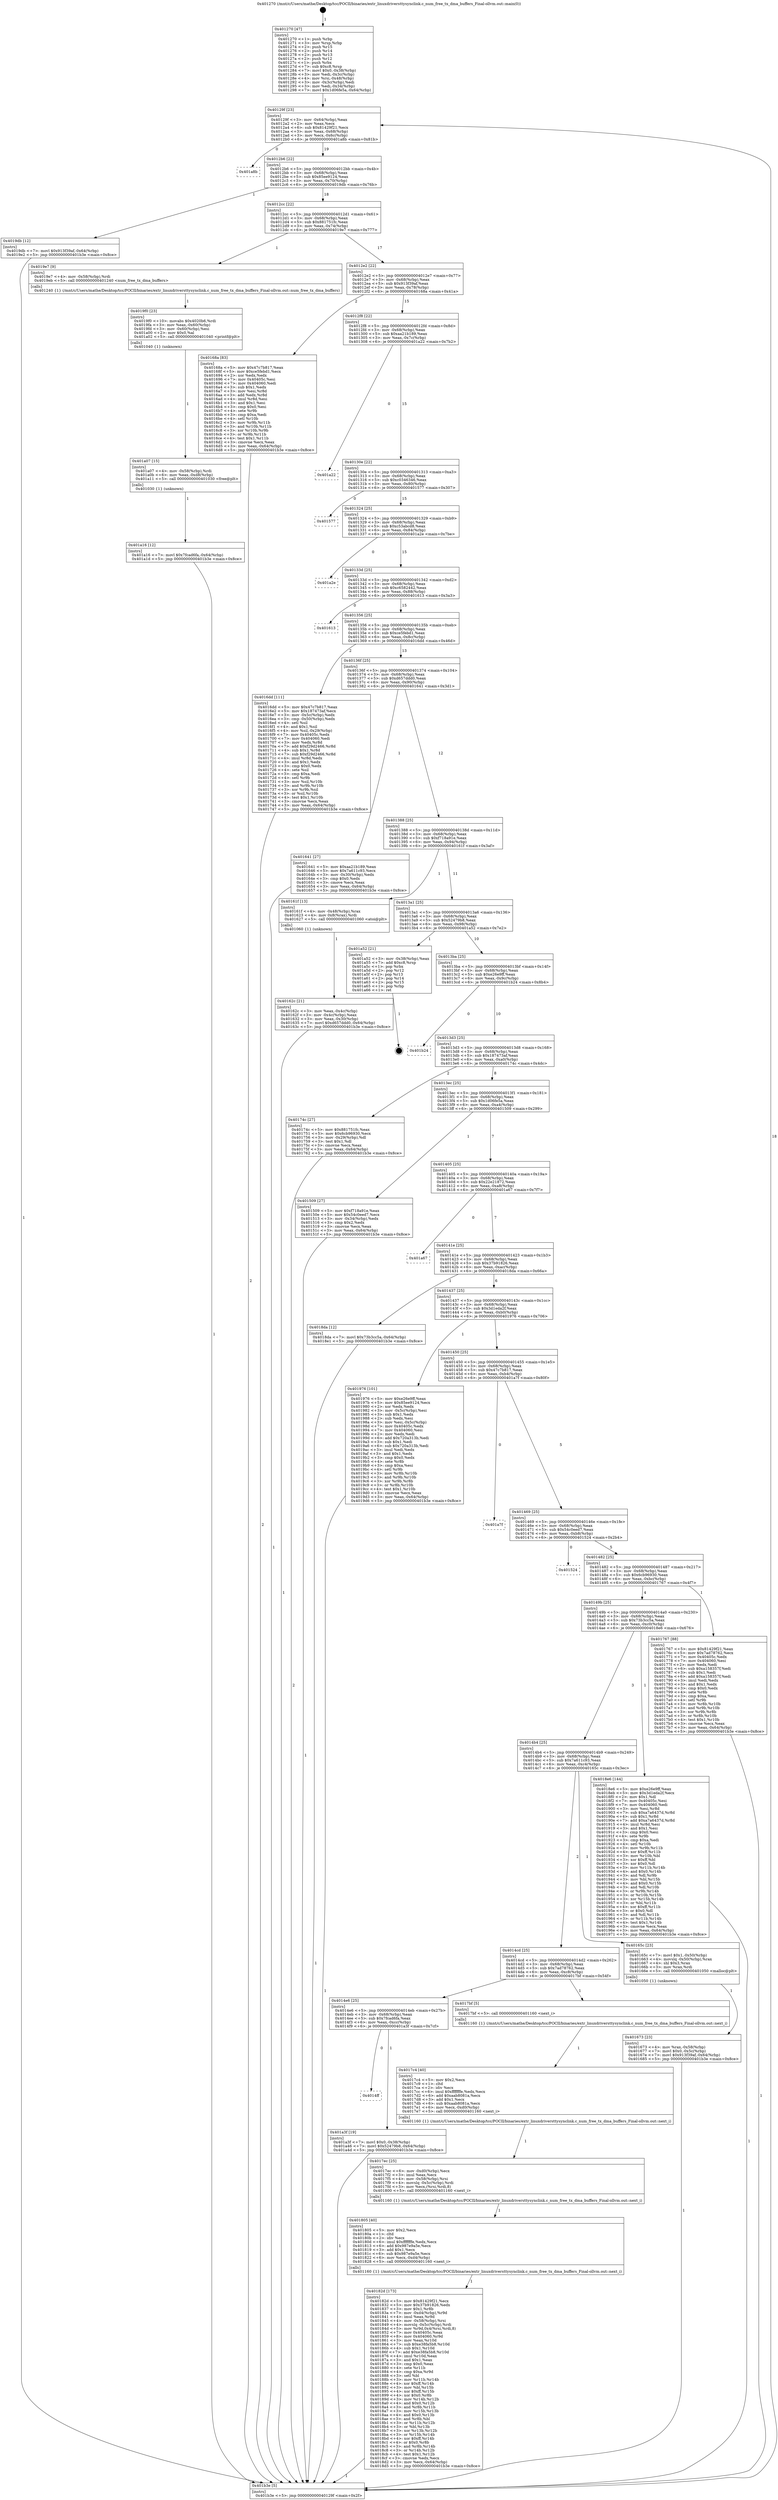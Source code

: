 digraph "0x401270" {
  label = "0x401270 (/mnt/c/Users/mathe/Desktop/tcc/POCII/binaries/extr_linuxdriversttysynclink.c_num_free_tx_dma_buffers_Final-ollvm.out::main(0))"
  labelloc = "t"
  node[shape=record]

  Entry [label="",width=0.3,height=0.3,shape=circle,fillcolor=black,style=filled]
  "0x40129f" [label="{
     0x40129f [23]\l
     | [instrs]\l
     &nbsp;&nbsp;0x40129f \<+3\>: mov -0x64(%rbp),%eax\l
     &nbsp;&nbsp;0x4012a2 \<+2\>: mov %eax,%ecx\l
     &nbsp;&nbsp;0x4012a4 \<+6\>: sub $0x81429f21,%ecx\l
     &nbsp;&nbsp;0x4012aa \<+3\>: mov %eax,-0x68(%rbp)\l
     &nbsp;&nbsp;0x4012ad \<+3\>: mov %ecx,-0x6c(%rbp)\l
     &nbsp;&nbsp;0x4012b0 \<+6\>: je 0000000000401a8b \<main+0x81b\>\l
  }"]
  "0x401a8b" [label="{
     0x401a8b\l
  }", style=dashed]
  "0x4012b6" [label="{
     0x4012b6 [22]\l
     | [instrs]\l
     &nbsp;&nbsp;0x4012b6 \<+5\>: jmp 00000000004012bb \<main+0x4b\>\l
     &nbsp;&nbsp;0x4012bb \<+3\>: mov -0x68(%rbp),%eax\l
     &nbsp;&nbsp;0x4012be \<+5\>: sub $0x85ee9124,%eax\l
     &nbsp;&nbsp;0x4012c3 \<+3\>: mov %eax,-0x70(%rbp)\l
     &nbsp;&nbsp;0x4012c6 \<+6\>: je 00000000004019db \<main+0x76b\>\l
  }"]
  Exit [label="",width=0.3,height=0.3,shape=circle,fillcolor=black,style=filled,peripheries=2]
  "0x4019db" [label="{
     0x4019db [12]\l
     | [instrs]\l
     &nbsp;&nbsp;0x4019db \<+7\>: movl $0x913f39af,-0x64(%rbp)\l
     &nbsp;&nbsp;0x4019e2 \<+5\>: jmp 0000000000401b3e \<main+0x8ce\>\l
  }"]
  "0x4012cc" [label="{
     0x4012cc [22]\l
     | [instrs]\l
     &nbsp;&nbsp;0x4012cc \<+5\>: jmp 00000000004012d1 \<main+0x61\>\l
     &nbsp;&nbsp;0x4012d1 \<+3\>: mov -0x68(%rbp),%eax\l
     &nbsp;&nbsp;0x4012d4 \<+5\>: sub $0x881751fc,%eax\l
     &nbsp;&nbsp;0x4012d9 \<+3\>: mov %eax,-0x74(%rbp)\l
     &nbsp;&nbsp;0x4012dc \<+6\>: je 00000000004019e7 \<main+0x777\>\l
  }"]
  "0x4014ff" [label="{
     0x4014ff\l
  }", style=dashed]
  "0x4019e7" [label="{
     0x4019e7 [9]\l
     | [instrs]\l
     &nbsp;&nbsp;0x4019e7 \<+4\>: mov -0x58(%rbp),%rdi\l
     &nbsp;&nbsp;0x4019eb \<+5\>: call 0000000000401240 \<num_free_tx_dma_buffers\>\l
     | [calls]\l
     &nbsp;&nbsp;0x401240 \{1\} (/mnt/c/Users/mathe/Desktop/tcc/POCII/binaries/extr_linuxdriversttysynclink.c_num_free_tx_dma_buffers_Final-ollvm.out::num_free_tx_dma_buffers)\l
  }"]
  "0x4012e2" [label="{
     0x4012e2 [22]\l
     | [instrs]\l
     &nbsp;&nbsp;0x4012e2 \<+5\>: jmp 00000000004012e7 \<main+0x77\>\l
     &nbsp;&nbsp;0x4012e7 \<+3\>: mov -0x68(%rbp),%eax\l
     &nbsp;&nbsp;0x4012ea \<+5\>: sub $0x913f39af,%eax\l
     &nbsp;&nbsp;0x4012ef \<+3\>: mov %eax,-0x78(%rbp)\l
     &nbsp;&nbsp;0x4012f2 \<+6\>: je 000000000040168a \<main+0x41a\>\l
  }"]
  "0x401a3f" [label="{
     0x401a3f [19]\l
     | [instrs]\l
     &nbsp;&nbsp;0x401a3f \<+7\>: movl $0x0,-0x38(%rbp)\l
     &nbsp;&nbsp;0x401a46 \<+7\>: movl $0x52479b8,-0x64(%rbp)\l
     &nbsp;&nbsp;0x401a4d \<+5\>: jmp 0000000000401b3e \<main+0x8ce\>\l
  }"]
  "0x40168a" [label="{
     0x40168a [83]\l
     | [instrs]\l
     &nbsp;&nbsp;0x40168a \<+5\>: mov $0x47c7b817,%eax\l
     &nbsp;&nbsp;0x40168f \<+5\>: mov $0xce5febd1,%ecx\l
     &nbsp;&nbsp;0x401694 \<+2\>: xor %edx,%edx\l
     &nbsp;&nbsp;0x401696 \<+7\>: mov 0x40405c,%esi\l
     &nbsp;&nbsp;0x40169d \<+7\>: mov 0x404060,%edi\l
     &nbsp;&nbsp;0x4016a4 \<+3\>: sub $0x1,%edx\l
     &nbsp;&nbsp;0x4016a7 \<+3\>: mov %esi,%r8d\l
     &nbsp;&nbsp;0x4016aa \<+3\>: add %edx,%r8d\l
     &nbsp;&nbsp;0x4016ad \<+4\>: imul %r8d,%esi\l
     &nbsp;&nbsp;0x4016b1 \<+3\>: and $0x1,%esi\l
     &nbsp;&nbsp;0x4016b4 \<+3\>: cmp $0x0,%esi\l
     &nbsp;&nbsp;0x4016b7 \<+4\>: sete %r9b\l
     &nbsp;&nbsp;0x4016bb \<+3\>: cmp $0xa,%edi\l
     &nbsp;&nbsp;0x4016be \<+4\>: setl %r10b\l
     &nbsp;&nbsp;0x4016c2 \<+3\>: mov %r9b,%r11b\l
     &nbsp;&nbsp;0x4016c5 \<+3\>: and %r10b,%r11b\l
     &nbsp;&nbsp;0x4016c8 \<+3\>: xor %r10b,%r9b\l
     &nbsp;&nbsp;0x4016cb \<+3\>: or %r9b,%r11b\l
     &nbsp;&nbsp;0x4016ce \<+4\>: test $0x1,%r11b\l
     &nbsp;&nbsp;0x4016d2 \<+3\>: cmovne %ecx,%eax\l
     &nbsp;&nbsp;0x4016d5 \<+3\>: mov %eax,-0x64(%rbp)\l
     &nbsp;&nbsp;0x4016d8 \<+5\>: jmp 0000000000401b3e \<main+0x8ce\>\l
  }"]
  "0x4012f8" [label="{
     0x4012f8 [22]\l
     | [instrs]\l
     &nbsp;&nbsp;0x4012f8 \<+5\>: jmp 00000000004012fd \<main+0x8d\>\l
     &nbsp;&nbsp;0x4012fd \<+3\>: mov -0x68(%rbp),%eax\l
     &nbsp;&nbsp;0x401300 \<+5\>: sub $0xaa21b189,%eax\l
     &nbsp;&nbsp;0x401305 \<+3\>: mov %eax,-0x7c(%rbp)\l
     &nbsp;&nbsp;0x401308 \<+6\>: je 0000000000401a22 \<main+0x7b2\>\l
  }"]
  "0x401a16" [label="{
     0x401a16 [12]\l
     | [instrs]\l
     &nbsp;&nbsp;0x401a16 \<+7\>: movl $0x7fcad6fa,-0x64(%rbp)\l
     &nbsp;&nbsp;0x401a1d \<+5\>: jmp 0000000000401b3e \<main+0x8ce\>\l
  }"]
  "0x401a22" [label="{
     0x401a22\l
  }", style=dashed]
  "0x40130e" [label="{
     0x40130e [22]\l
     | [instrs]\l
     &nbsp;&nbsp;0x40130e \<+5\>: jmp 0000000000401313 \<main+0xa3\>\l
     &nbsp;&nbsp;0x401313 \<+3\>: mov -0x68(%rbp),%eax\l
     &nbsp;&nbsp;0x401316 \<+5\>: sub $0xc0346346,%eax\l
     &nbsp;&nbsp;0x40131b \<+3\>: mov %eax,-0x80(%rbp)\l
     &nbsp;&nbsp;0x40131e \<+6\>: je 0000000000401577 \<main+0x307\>\l
  }"]
  "0x401a07" [label="{
     0x401a07 [15]\l
     | [instrs]\l
     &nbsp;&nbsp;0x401a07 \<+4\>: mov -0x58(%rbp),%rdi\l
     &nbsp;&nbsp;0x401a0b \<+6\>: mov %eax,-0xd8(%rbp)\l
     &nbsp;&nbsp;0x401a11 \<+5\>: call 0000000000401030 \<free@plt\>\l
     | [calls]\l
     &nbsp;&nbsp;0x401030 \{1\} (unknown)\l
  }"]
  "0x401577" [label="{
     0x401577\l
  }", style=dashed]
  "0x401324" [label="{
     0x401324 [25]\l
     | [instrs]\l
     &nbsp;&nbsp;0x401324 \<+5\>: jmp 0000000000401329 \<main+0xb9\>\l
     &nbsp;&nbsp;0x401329 \<+3\>: mov -0x68(%rbp),%eax\l
     &nbsp;&nbsp;0x40132c \<+5\>: sub $0xc53abcd8,%eax\l
     &nbsp;&nbsp;0x401331 \<+6\>: mov %eax,-0x84(%rbp)\l
     &nbsp;&nbsp;0x401337 \<+6\>: je 0000000000401a2e \<main+0x7be\>\l
  }"]
  "0x4019f0" [label="{
     0x4019f0 [23]\l
     | [instrs]\l
     &nbsp;&nbsp;0x4019f0 \<+10\>: movabs $0x4020b6,%rdi\l
     &nbsp;&nbsp;0x4019fa \<+3\>: mov %eax,-0x60(%rbp)\l
     &nbsp;&nbsp;0x4019fd \<+3\>: mov -0x60(%rbp),%esi\l
     &nbsp;&nbsp;0x401a00 \<+2\>: mov $0x0,%al\l
     &nbsp;&nbsp;0x401a02 \<+5\>: call 0000000000401040 \<printf@plt\>\l
     | [calls]\l
     &nbsp;&nbsp;0x401040 \{1\} (unknown)\l
  }"]
  "0x401a2e" [label="{
     0x401a2e\l
  }", style=dashed]
  "0x40133d" [label="{
     0x40133d [25]\l
     | [instrs]\l
     &nbsp;&nbsp;0x40133d \<+5\>: jmp 0000000000401342 \<main+0xd2\>\l
     &nbsp;&nbsp;0x401342 \<+3\>: mov -0x68(%rbp),%eax\l
     &nbsp;&nbsp;0x401345 \<+5\>: sub $0xc6582442,%eax\l
     &nbsp;&nbsp;0x40134a \<+6\>: mov %eax,-0x88(%rbp)\l
     &nbsp;&nbsp;0x401350 \<+6\>: je 0000000000401613 \<main+0x3a3\>\l
  }"]
  "0x40182d" [label="{
     0x40182d [173]\l
     | [instrs]\l
     &nbsp;&nbsp;0x40182d \<+5\>: mov $0x81429f21,%ecx\l
     &nbsp;&nbsp;0x401832 \<+5\>: mov $0x37b91826,%edx\l
     &nbsp;&nbsp;0x401837 \<+3\>: mov $0x1,%r8b\l
     &nbsp;&nbsp;0x40183a \<+7\>: mov -0xd4(%rbp),%r9d\l
     &nbsp;&nbsp;0x401841 \<+4\>: imul %eax,%r9d\l
     &nbsp;&nbsp;0x401845 \<+4\>: mov -0x58(%rbp),%rsi\l
     &nbsp;&nbsp;0x401849 \<+4\>: movslq -0x5c(%rbp),%rdi\l
     &nbsp;&nbsp;0x40184d \<+5\>: mov %r9d,0x4(%rsi,%rdi,8)\l
     &nbsp;&nbsp;0x401852 \<+7\>: mov 0x40405c,%eax\l
     &nbsp;&nbsp;0x401859 \<+8\>: mov 0x404060,%r9d\l
     &nbsp;&nbsp;0x401861 \<+3\>: mov %eax,%r10d\l
     &nbsp;&nbsp;0x401864 \<+7\>: sub $0xe38fa5b8,%r10d\l
     &nbsp;&nbsp;0x40186b \<+4\>: sub $0x1,%r10d\l
     &nbsp;&nbsp;0x40186f \<+7\>: add $0xe38fa5b8,%r10d\l
     &nbsp;&nbsp;0x401876 \<+4\>: imul %r10d,%eax\l
     &nbsp;&nbsp;0x40187a \<+3\>: and $0x1,%eax\l
     &nbsp;&nbsp;0x40187d \<+3\>: cmp $0x0,%eax\l
     &nbsp;&nbsp;0x401880 \<+4\>: sete %r11b\l
     &nbsp;&nbsp;0x401884 \<+4\>: cmp $0xa,%r9d\l
     &nbsp;&nbsp;0x401888 \<+3\>: setl %bl\l
     &nbsp;&nbsp;0x40188b \<+3\>: mov %r11b,%r14b\l
     &nbsp;&nbsp;0x40188e \<+4\>: xor $0xff,%r14b\l
     &nbsp;&nbsp;0x401892 \<+3\>: mov %bl,%r15b\l
     &nbsp;&nbsp;0x401895 \<+4\>: xor $0xff,%r15b\l
     &nbsp;&nbsp;0x401899 \<+4\>: xor $0x0,%r8b\l
     &nbsp;&nbsp;0x40189d \<+3\>: mov %r14b,%r12b\l
     &nbsp;&nbsp;0x4018a0 \<+4\>: and $0x0,%r12b\l
     &nbsp;&nbsp;0x4018a4 \<+3\>: and %r8b,%r11b\l
     &nbsp;&nbsp;0x4018a7 \<+3\>: mov %r15b,%r13b\l
     &nbsp;&nbsp;0x4018aa \<+4\>: and $0x0,%r13b\l
     &nbsp;&nbsp;0x4018ae \<+3\>: and %r8b,%bl\l
     &nbsp;&nbsp;0x4018b1 \<+3\>: or %r11b,%r12b\l
     &nbsp;&nbsp;0x4018b4 \<+3\>: or %bl,%r13b\l
     &nbsp;&nbsp;0x4018b7 \<+3\>: xor %r13b,%r12b\l
     &nbsp;&nbsp;0x4018ba \<+3\>: or %r15b,%r14b\l
     &nbsp;&nbsp;0x4018bd \<+4\>: xor $0xff,%r14b\l
     &nbsp;&nbsp;0x4018c1 \<+4\>: or $0x0,%r8b\l
     &nbsp;&nbsp;0x4018c5 \<+3\>: and %r8b,%r14b\l
     &nbsp;&nbsp;0x4018c8 \<+3\>: or %r14b,%r12b\l
     &nbsp;&nbsp;0x4018cb \<+4\>: test $0x1,%r12b\l
     &nbsp;&nbsp;0x4018cf \<+3\>: cmovne %edx,%ecx\l
     &nbsp;&nbsp;0x4018d2 \<+3\>: mov %ecx,-0x64(%rbp)\l
     &nbsp;&nbsp;0x4018d5 \<+5\>: jmp 0000000000401b3e \<main+0x8ce\>\l
  }"]
  "0x401613" [label="{
     0x401613\l
  }", style=dashed]
  "0x401356" [label="{
     0x401356 [25]\l
     | [instrs]\l
     &nbsp;&nbsp;0x401356 \<+5\>: jmp 000000000040135b \<main+0xeb\>\l
     &nbsp;&nbsp;0x40135b \<+3\>: mov -0x68(%rbp),%eax\l
     &nbsp;&nbsp;0x40135e \<+5\>: sub $0xce5febd1,%eax\l
     &nbsp;&nbsp;0x401363 \<+6\>: mov %eax,-0x8c(%rbp)\l
     &nbsp;&nbsp;0x401369 \<+6\>: je 00000000004016dd \<main+0x46d\>\l
  }"]
  "0x401805" [label="{
     0x401805 [40]\l
     | [instrs]\l
     &nbsp;&nbsp;0x401805 \<+5\>: mov $0x2,%ecx\l
     &nbsp;&nbsp;0x40180a \<+1\>: cltd\l
     &nbsp;&nbsp;0x40180b \<+2\>: idiv %ecx\l
     &nbsp;&nbsp;0x40180d \<+6\>: imul $0xfffffffe,%edx,%ecx\l
     &nbsp;&nbsp;0x401813 \<+6\>: add $0x987e9a5e,%ecx\l
     &nbsp;&nbsp;0x401819 \<+3\>: add $0x1,%ecx\l
     &nbsp;&nbsp;0x40181c \<+6\>: sub $0x987e9a5e,%ecx\l
     &nbsp;&nbsp;0x401822 \<+6\>: mov %ecx,-0xd4(%rbp)\l
     &nbsp;&nbsp;0x401828 \<+5\>: call 0000000000401160 \<next_i\>\l
     | [calls]\l
     &nbsp;&nbsp;0x401160 \{1\} (/mnt/c/Users/mathe/Desktop/tcc/POCII/binaries/extr_linuxdriversttysynclink.c_num_free_tx_dma_buffers_Final-ollvm.out::next_i)\l
  }"]
  "0x4016dd" [label="{
     0x4016dd [111]\l
     | [instrs]\l
     &nbsp;&nbsp;0x4016dd \<+5\>: mov $0x47c7b817,%eax\l
     &nbsp;&nbsp;0x4016e2 \<+5\>: mov $0x187473af,%ecx\l
     &nbsp;&nbsp;0x4016e7 \<+3\>: mov -0x5c(%rbp),%edx\l
     &nbsp;&nbsp;0x4016ea \<+3\>: cmp -0x50(%rbp),%edx\l
     &nbsp;&nbsp;0x4016ed \<+4\>: setl %sil\l
     &nbsp;&nbsp;0x4016f1 \<+4\>: and $0x1,%sil\l
     &nbsp;&nbsp;0x4016f5 \<+4\>: mov %sil,-0x29(%rbp)\l
     &nbsp;&nbsp;0x4016f9 \<+7\>: mov 0x40405c,%edx\l
     &nbsp;&nbsp;0x401700 \<+7\>: mov 0x404060,%edi\l
     &nbsp;&nbsp;0x401707 \<+3\>: mov %edx,%r8d\l
     &nbsp;&nbsp;0x40170a \<+7\>: add $0xf29d2466,%r8d\l
     &nbsp;&nbsp;0x401711 \<+4\>: sub $0x1,%r8d\l
     &nbsp;&nbsp;0x401715 \<+7\>: sub $0xf29d2466,%r8d\l
     &nbsp;&nbsp;0x40171c \<+4\>: imul %r8d,%edx\l
     &nbsp;&nbsp;0x401720 \<+3\>: and $0x1,%edx\l
     &nbsp;&nbsp;0x401723 \<+3\>: cmp $0x0,%edx\l
     &nbsp;&nbsp;0x401726 \<+4\>: sete %sil\l
     &nbsp;&nbsp;0x40172a \<+3\>: cmp $0xa,%edi\l
     &nbsp;&nbsp;0x40172d \<+4\>: setl %r9b\l
     &nbsp;&nbsp;0x401731 \<+3\>: mov %sil,%r10b\l
     &nbsp;&nbsp;0x401734 \<+3\>: and %r9b,%r10b\l
     &nbsp;&nbsp;0x401737 \<+3\>: xor %r9b,%sil\l
     &nbsp;&nbsp;0x40173a \<+3\>: or %sil,%r10b\l
     &nbsp;&nbsp;0x40173d \<+4\>: test $0x1,%r10b\l
     &nbsp;&nbsp;0x401741 \<+3\>: cmovne %ecx,%eax\l
     &nbsp;&nbsp;0x401744 \<+3\>: mov %eax,-0x64(%rbp)\l
     &nbsp;&nbsp;0x401747 \<+5\>: jmp 0000000000401b3e \<main+0x8ce\>\l
  }"]
  "0x40136f" [label="{
     0x40136f [25]\l
     | [instrs]\l
     &nbsp;&nbsp;0x40136f \<+5\>: jmp 0000000000401374 \<main+0x104\>\l
     &nbsp;&nbsp;0x401374 \<+3\>: mov -0x68(%rbp),%eax\l
     &nbsp;&nbsp;0x401377 \<+5\>: sub $0xd657ddd0,%eax\l
     &nbsp;&nbsp;0x40137c \<+6\>: mov %eax,-0x90(%rbp)\l
     &nbsp;&nbsp;0x401382 \<+6\>: je 0000000000401641 \<main+0x3d1\>\l
  }"]
  "0x4017ec" [label="{
     0x4017ec [25]\l
     | [instrs]\l
     &nbsp;&nbsp;0x4017ec \<+6\>: mov -0xd0(%rbp),%ecx\l
     &nbsp;&nbsp;0x4017f2 \<+3\>: imul %eax,%ecx\l
     &nbsp;&nbsp;0x4017f5 \<+4\>: mov -0x58(%rbp),%rsi\l
     &nbsp;&nbsp;0x4017f9 \<+4\>: movslq -0x5c(%rbp),%rdi\l
     &nbsp;&nbsp;0x4017fd \<+3\>: mov %ecx,(%rsi,%rdi,8)\l
     &nbsp;&nbsp;0x401800 \<+5\>: call 0000000000401160 \<next_i\>\l
     | [calls]\l
     &nbsp;&nbsp;0x401160 \{1\} (/mnt/c/Users/mathe/Desktop/tcc/POCII/binaries/extr_linuxdriversttysynclink.c_num_free_tx_dma_buffers_Final-ollvm.out::next_i)\l
  }"]
  "0x401641" [label="{
     0x401641 [27]\l
     | [instrs]\l
     &nbsp;&nbsp;0x401641 \<+5\>: mov $0xaa21b189,%eax\l
     &nbsp;&nbsp;0x401646 \<+5\>: mov $0x7a611c93,%ecx\l
     &nbsp;&nbsp;0x40164b \<+3\>: mov -0x30(%rbp),%edx\l
     &nbsp;&nbsp;0x40164e \<+3\>: cmp $0x0,%edx\l
     &nbsp;&nbsp;0x401651 \<+3\>: cmove %ecx,%eax\l
     &nbsp;&nbsp;0x401654 \<+3\>: mov %eax,-0x64(%rbp)\l
     &nbsp;&nbsp;0x401657 \<+5\>: jmp 0000000000401b3e \<main+0x8ce\>\l
  }"]
  "0x401388" [label="{
     0x401388 [25]\l
     | [instrs]\l
     &nbsp;&nbsp;0x401388 \<+5\>: jmp 000000000040138d \<main+0x11d\>\l
     &nbsp;&nbsp;0x40138d \<+3\>: mov -0x68(%rbp),%eax\l
     &nbsp;&nbsp;0x401390 \<+5\>: sub $0xf718a91e,%eax\l
     &nbsp;&nbsp;0x401395 \<+6\>: mov %eax,-0x94(%rbp)\l
     &nbsp;&nbsp;0x40139b \<+6\>: je 000000000040161f \<main+0x3af\>\l
  }"]
  "0x4017c4" [label="{
     0x4017c4 [40]\l
     | [instrs]\l
     &nbsp;&nbsp;0x4017c4 \<+5\>: mov $0x2,%ecx\l
     &nbsp;&nbsp;0x4017c9 \<+1\>: cltd\l
     &nbsp;&nbsp;0x4017ca \<+2\>: idiv %ecx\l
     &nbsp;&nbsp;0x4017cc \<+6\>: imul $0xfffffffe,%edx,%ecx\l
     &nbsp;&nbsp;0x4017d2 \<+6\>: add $0xaab8081a,%ecx\l
     &nbsp;&nbsp;0x4017d8 \<+3\>: add $0x1,%ecx\l
     &nbsp;&nbsp;0x4017db \<+6\>: sub $0xaab8081a,%ecx\l
     &nbsp;&nbsp;0x4017e1 \<+6\>: mov %ecx,-0xd0(%rbp)\l
     &nbsp;&nbsp;0x4017e7 \<+5\>: call 0000000000401160 \<next_i\>\l
     | [calls]\l
     &nbsp;&nbsp;0x401160 \{1\} (/mnt/c/Users/mathe/Desktop/tcc/POCII/binaries/extr_linuxdriversttysynclink.c_num_free_tx_dma_buffers_Final-ollvm.out::next_i)\l
  }"]
  "0x40161f" [label="{
     0x40161f [13]\l
     | [instrs]\l
     &nbsp;&nbsp;0x40161f \<+4\>: mov -0x48(%rbp),%rax\l
     &nbsp;&nbsp;0x401623 \<+4\>: mov 0x8(%rax),%rdi\l
     &nbsp;&nbsp;0x401627 \<+5\>: call 0000000000401060 \<atoi@plt\>\l
     | [calls]\l
     &nbsp;&nbsp;0x401060 \{1\} (unknown)\l
  }"]
  "0x4013a1" [label="{
     0x4013a1 [25]\l
     | [instrs]\l
     &nbsp;&nbsp;0x4013a1 \<+5\>: jmp 00000000004013a6 \<main+0x136\>\l
     &nbsp;&nbsp;0x4013a6 \<+3\>: mov -0x68(%rbp),%eax\l
     &nbsp;&nbsp;0x4013a9 \<+5\>: sub $0x52479b8,%eax\l
     &nbsp;&nbsp;0x4013ae \<+6\>: mov %eax,-0x98(%rbp)\l
     &nbsp;&nbsp;0x4013b4 \<+6\>: je 0000000000401a52 \<main+0x7e2\>\l
  }"]
  "0x4014e6" [label="{
     0x4014e6 [25]\l
     | [instrs]\l
     &nbsp;&nbsp;0x4014e6 \<+5\>: jmp 00000000004014eb \<main+0x27b\>\l
     &nbsp;&nbsp;0x4014eb \<+3\>: mov -0x68(%rbp),%eax\l
     &nbsp;&nbsp;0x4014ee \<+5\>: sub $0x7fcad6fa,%eax\l
     &nbsp;&nbsp;0x4014f3 \<+6\>: mov %eax,-0xcc(%rbp)\l
     &nbsp;&nbsp;0x4014f9 \<+6\>: je 0000000000401a3f \<main+0x7cf\>\l
  }"]
  "0x401a52" [label="{
     0x401a52 [21]\l
     | [instrs]\l
     &nbsp;&nbsp;0x401a52 \<+3\>: mov -0x38(%rbp),%eax\l
     &nbsp;&nbsp;0x401a55 \<+7\>: add $0xc8,%rsp\l
     &nbsp;&nbsp;0x401a5c \<+1\>: pop %rbx\l
     &nbsp;&nbsp;0x401a5d \<+2\>: pop %r12\l
     &nbsp;&nbsp;0x401a5f \<+2\>: pop %r13\l
     &nbsp;&nbsp;0x401a61 \<+2\>: pop %r14\l
     &nbsp;&nbsp;0x401a63 \<+2\>: pop %r15\l
     &nbsp;&nbsp;0x401a65 \<+1\>: pop %rbp\l
     &nbsp;&nbsp;0x401a66 \<+1\>: ret\l
  }"]
  "0x4013ba" [label="{
     0x4013ba [25]\l
     | [instrs]\l
     &nbsp;&nbsp;0x4013ba \<+5\>: jmp 00000000004013bf \<main+0x14f\>\l
     &nbsp;&nbsp;0x4013bf \<+3\>: mov -0x68(%rbp),%eax\l
     &nbsp;&nbsp;0x4013c2 \<+5\>: sub $0xe26e9ff,%eax\l
     &nbsp;&nbsp;0x4013c7 \<+6\>: mov %eax,-0x9c(%rbp)\l
     &nbsp;&nbsp;0x4013cd \<+6\>: je 0000000000401b24 \<main+0x8b4\>\l
  }"]
  "0x4017bf" [label="{
     0x4017bf [5]\l
     | [instrs]\l
     &nbsp;&nbsp;0x4017bf \<+5\>: call 0000000000401160 \<next_i\>\l
     | [calls]\l
     &nbsp;&nbsp;0x401160 \{1\} (/mnt/c/Users/mathe/Desktop/tcc/POCII/binaries/extr_linuxdriversttysynclink.c_num_free_tx_dma_buffers_Final-ollvm.out::next_i)\l
  }"]
  "0x401b24" [label="{
     0x401b24\l
  }", style=dashed]
  "0x4013d3" [label="{
     0x4013d3 [25]\l
     | [instrs]\l
     &nbsp;&nbsp;0x4013d3 \<+5\>: jmp 00000000004013d8 \<main+0x168\>\l
     &nbsp;&nbsp;0x4013d8 \<+3\>: mov -0x68(%rbp),%eax\l
     &nbsp;&nbsp;0x4013db \<+5\>: sub $0x187473af,%eax\l
     &nbsp;&nbsp;0x4013e0 \<+6\>: mov %eax,-0xa0(%rbp)\l
     &nbsp;&nbsp;0x4013e6 \<+6\>: je 000000000040174c \<main+0x4dc\>\l
  }"]
  "0x401673" [label="{
     0x401673 [23]\l
     | [instrs]\l
     &nbsp;&nbsp;0x401673 \<+4\>: mov %rax,-0x58(%rbp)\l
     &nbsp;&nbsp;0x401677 \<+7\>: movl $0x0,-0x5c(%rbp)\l
     &nbsp;&nbsp;0x40167e \<+7\>: movl $0x913f39af,-0x64(%rbp)\l
     &nbsp;&nbsp;0x401685 \<+5\>: jmp 0000000000401b3e \<main+0x8ce\>\l
  }"]
  "0x40174c" [label="{
     0x40174c [27]\l
     | [instrs]\l
     &nbsp;&nbsp;0x40174c \<+5\>: mov $0x881751fc,%eax\l
     &nbsp;&nbsp;0x401751 \<+5\>: mov $0x6cb96930,%ecx\l
     &nbsp;&nbsp;0x401756 \<+3\>: mov -0x29(%rbp),%dl\l
     &nbsp;&nbsp;0x401759 \<+3\>: test $0x1,%dl\l
     &nbsp;&nbsp;0x40175c \<+3\>: cmovne %ecx,%eax\l
     &nbsp;&nbsp;0x40175f \<+3\>: mov %eax,-0x64(%rbp)\l
     &nbsp;&nbsp;0x401762 \<+5\>: jmp 0000000000401b3e \<main+0x8ce\>\l
  }"]
  "0x4013ec" [label="{
     0x4013ec [25]\l
     | [instrs]\l
     &nbsp;&nbsp;0x4013ec \<+5\>: jmp 00000000004013f1 \<main+0x181\>\l
     &nbsp;&nbsp;0x4013f1 \<+3\>: mov -0x68(%rbp),%eax\l
     &nbsp;&nbsp;0x4013f4 \<+5\>: sub $0x1d06fe5a,%eax\l
     &nbsp;&nbsp;0x4013f9 \<+6\>: mov %eax,-0xa4(%rbp)\l
     &nbsp;&nbsp;0x4013ff \<+6\>: je 0000000000401509 \<main+0x299\>\l
  }"]
  "0x4014cd" [label="{
     0x4014cd [25]\l
     | [instrs]\l
     &nbsp;&nbsp;0x4014cd \<+5\>: jmp 00000000004014d2 \<main+0x262\>\l
     &nbsp;&nbsp;0x4014d2 \<+3\>: mov -0x68(%rbp),%eax\l
     &nbsp;&nbsp;0x4014d5 \<+5\>: sub $0x7ad78762,%eax\l
     &nbsp;&nbsp;0x4014da \<+6\>: mov %eax,-0xc8(%rbp)\l
     &nbsp;&nbsp;0x4014e0 \<+6\>: je 00000000004017bf \<main+0x54f\>\l
  }"]
  "0x401509" [label="{
     0x401509 [27]\l
     | [instrs]\l
     &nbsp;&nbsp;0x401509 \<+5\>: mov $0xf718a91e,%eax\l
     &nbsp;&nbsp;0x40150e \<+5\>: mov $0x54c0eed7,%ecx\l
     &nbsp;&nbsp;0x401513 \<+3\>: mov -0x34(%rbp),%edx\l
     &nbsp;&nbsp;0x401516 \<+3\>: cmp $0x2,%edx\l
     &nbsp;&nbsp;0x401519 \<+3\>: cmovne %ecx,%eax\l
     &nbsp;&nbsp;0x40151c \<+3\>: mov %eax,-0x64(%rbp)\l
     &nbsp;&nbsp;0x40151f \<+5\>: jmp 0000000000401b3e \<main+0x8ce\>\l
  }"]
  "0x401405" [label="{
     0x401405 [25]\l
     | [instrs]\l
     &nbsp;&nbsp;0x401405 \<+5\>: jmp 000000000040140a \<main+0x19a\>\l
     &nbsp;&nbsp;0x40140a \<+3\>: mov -0x68(%rbp),%eax\l
     &nbsp;&nbsp;0x40140d \<+5\>: sub $0x22e21872,%eax\l
     &nbsp;&nbsp;0x401412 \<+6\>: mov %eax,-0xa8(%rbp)\l
     &nbsp;&nbsp;0x401418 \<+6\>: je 0000000000401a67 \<main+0x7f7\>\l
  }"]
  "0x401b3e" [label="{
     0x401b3e [5]\l
     | [instrs]\l
     &nbsp;&nbsp;0x401b3e \<+5\>: jmp 000000000040129f \<main+0x2f\>\l
  }"]
  "0x401270" [label="{
     0x401270 [47]\l
     | [instrs]\l
     &nbsp;&nbsp;0x401270 \<+1\>: push %rbp\l
     &nbsp;&nbsp;0x401271 \<+3\>: mov %rsp,%rbp\l
     &nbsp;&nbsp;0x401274 \<+2\>: push %r15\l
     &nbsp;&nbsp;0x401276 \<+2\>: push %r14\l
     &nbsp;&nbsp;0x401278 \<+2\>: push %r13\l
     &nbsp;&nbsp;0x40127a \<+2\>: push %r12\l
     &nbsp;&nbsp;0x40127c \<+1\>: push %rbx\l
     &nbsp;&nbsp;0x40127d \<+7\>: sub $0xc8,%rsp\l
     &nbsp;&nbsp;0x401284 \<+7\>: movl $0x0,-0x38(%rbp)\l
     &nbsp;&nbsp;0x40128b \<+3\>: mov %edi,-0x3c(%rbp)\l
     &nbsp;&nbsp;0x40128e \<+4\>: mov %rsi,-0x48(%rbp)\l
     &nbsp;&nbsp;0x401292 \<+3\>: mov -0x3c(%rbp),%edi\l
     &nbsp;&nbsp;0x401295 \<+3\>: mov %edi,-0x34(%rbp)\l
     &nbsp;&nbsp;0x401298 \<+7\>: movl $0x1d06fe5a,-0x64(%rbp)\l
  }"]
  "0x40162c" [label="{
     0x40162c [21]\l
     | [instrs]\l
     &nbsp;&nbsp;0x40162c \<+3\>: mov %eax,-0x4c(%rbp)\l
     &nbsp;&nbsp;0x40162f \<+3\>: mov -0x4c(%rbp),%eax\l
     &nbsp;&nbsp;0x401632 \<+3\>: mov %eax,-0x30(%rbp)\l
     &nbsp;&nbsp;0x401635 \<+7\>: movl $0xd657ddd0,-0x64(%rbp)\l
     &nbsp;&nbsp;0x40163c \<+5\>: jmp 0000000000401b3e \<main+0x8ce\>\l
  }"]
  "0x40165c" [label="{
     0x40165c [23]\l
     | [instrs]\l
     &nbsp;&nbsp;0x40165c \<+7\>: movl $0x1,-0x50(%rbp)\l
     &nbsp;&nbsp;0x401663 \<+4\>: movslq -0x50(%rbp),%rax\l
     &nbsp;&nbsp;0x401667 \<+4\>: shl $0x3,%rax\l
     &nbsp;&nbsp;0x40166b \<+3\>: mov %rax,%rdi\l
     &nbsp;&nbsp;0x40166e \<+5\>: call 0000000000401050 \<malloc@plt\>\l
     | [calls]\l
     &nbsp;&nbsp;0x401050 \{1\} (unknown)\l
  }"]
  "0x401a67" [label="{
     0x401a67\l
  }", style=dashed]
  "0x40141e" [label="{
     0x40141e [25]\l
     | [instrs]\l
     &nbsp;&nbsp;0x40141e \<+5\>: jmp 0000000000401423 \<main+0x1b3\>\l
     &nbsp;&nbsp;0x401423 \<+3\>: mov -0x68(%rbp),%eax\l
     &nbsp;&nbsp;0x401426 \<+5\>: sub $0x37b91826,%eax\l
     &nbsp;&nbsp;0x40142b \<+6\>: mov %eax,-0xac(%rbp)\l
     &nbsp;&nbsp;0x401431 \<+6\>: je 00000000004018da \<main+0x66a\>\l
  }"]
  "0x4014b4" [label="{
     0x4014b4 [25]\l
     | [instrs]\l
     &nbsp;&nbsp;0x4014b4 \<+5\>: jmp 00000000004014b9 \<main+0x249\>\l
     &nbsp;&nbsp;0x4014b9 \<+3\>: mov -0x68(%rbp),%eax\l
     &nbsp;&nbsp;0x4014bc \<+5\>: sub $0x7a611c93,%eax\l
     &nbsp;&nbsp;0x4014c1 \<+6\>: mov %eax,-0xc4(%rbp)\l
     &nbsp;&nbsp;0x4014c7 \<+6\>: je 000000000040165c \<main+0x3ec\>\l
  }"]
  "0x4018da" [label="{
     0x4018da [12]\l
     | [instrs]\l
     &nbsp;&nbsp;0x4018da \<+7\>: movl $0x73b3cc5a,-0x64(%rbp)\l
     &nbsp;&nbsp;0x4018e1 \<+5\>: jmp 0000000000401b3e \<main+0x8ce\>\l
  }"]
  "0x401437" [label="{
     0x401437 [25]\l
     | [instrs]\l
     &nbsp;&nbsp;0x401437 \<+5\>: jmp 000000000040143c \<main+0x1cc\>\l
     &nbsp;&nbsp;0x40143c \<+3\>: mov -0x68(%rbp),%eax\l
     &nbsp;&nbsp;0x40143f \<+5\>: sub $0x3d1eda2f,%eax\l
     &nbsp;&nbsp;0x401444 \<+6\>: mov %eax,-0xb0(%rbp)\l
     &nbsp;&nbsp;0x40144a \<+6\>: je 0000000000401976 \<main+0x706\>\l
  }"]
  "0x4018e6" [label="{
     0x4018e6 [144]\l
     | [instrs]\l
     &nbsp;&nbsp;0x4018e6 \<+5\>: mov $0xe26e9ff,%eax\l
     &nbsp;&nbsp;0x4018eb \<+5\>: mov $0x3d1eda2f,%ecx\l
     &nbsp;&nbsp;0x4018f0 \<+2\>: mov $0x1,%dl\l
     &nbsp;&nbsp;0x4018f2 \<+7\>: mov 0x40405c,%esi\l
     &nbsp;&nbsp;0x4018f9 \<+7\>: mov 0x404060,%edi\l
     &nbsp;&nbsp;0x401900 \<+3\>: mov %esi,%r8d\l
     &nbsp;&nbsp;0x401903 \<+7\>: sub $0xa7a6437d,%r8d\l
     &nbsp;&nbsp;0x40190a \<+4\>: sub $0x1,%r8d\l
     &nbsp;&nbsp;0x40190e \<+7\>: add $0xa7a6437d,%r8d\l
     &nbsp;&nbsp;0x401915 \<+4\>: imul %r8d,%esi\l
     &nbsp;&nbsp;0x401919 \<+3\>: and $0x1,%esi\l
     &nbsp;&nbsp;0x40191c \<+3\>: cmp $0x0,%esi\l
     &nbsp;&nbsp;0x40191f \<+4\>: sete %r9b\l
     &nbsp;&nbsp;0x401923 \<+3\>: cmp $0xa,%edi\l
     &nbsp;&nbsp;0x401926 \<+4\>: setl %r10b\l
     &nbsp;&nbsp;0x40192a \<+3\>: mov %r9b,%r11b\l
     &nbsp;&nbsp;0x40192d \<+4\>: xor $0xff,%r11b\l
     &nbsp;&nbsp;0x401931 \<+3\>: mov %r10b,%bl\l
     &nbsp;&nbsp;0x401934 \<+3\>: xor $0xff,%bl\l
     &nbsp;&nbsp;0x401937 \<+3\>: xor $0x0,%dl\l
     &nbsp;&nbsp;0x40193a \<+3\>: mov %r11b,%r14b\l
     &nbsp;&nbsp;0x40193d \<+4\>: and $0x0,%r14b\l
     &nbsp;&nbsp;0x401941 \<+3\>: and %dl,%r9b\l
     &nbsp;&nbsp;0x401944 \<+3\>: mov %bl,%r15b\l
     &nbsp;&nbsp;0x401947 \<+4\>: and $0x0,%r15b\l
     &nbsp;&nbsp;0x40194b \<+3\>: and %dl,%r10b\l
     &nbsp;&nbsp;0x40194e \<+3\>: or %r9b,%r14b\l
     &nbsp;&nbsp;0x401951 \<+3\>: or %r10b,%r15b\l
     &nbsp;&nbsp;0x401954 \<+3\>: xor %r15b,%r14b\l
     &nbsp;&nbsp;0x401957 \<+3\>: or %bl,%r11b\l
     &nbsp;&nbsp;0x40195a \<+4\>: xor $0xff,%r11b\l
     &nbsp;&nbsp;0x40195e \<+3\>: or $0x0,%dl\l
     &nbsp;&nbsp;0x401961 \<+3\>: and %dl,%r11b\l
     &nbsp;&nbsp;0x401964 \<+3\>: or %r11b,%r14b\l
     &nbsp;&nbsp;0x401967 \<+4\>: test $0x1,%r14b\l
     &nbsp;&nbsp;0x40196b \<+3\>: cmovne %ecx,%eax\l
     &nbsp;&nbsp;0x40196e \<+3\>: mov %eax,-0x64(%rbp)\l
     &nbsp;&nbsp;0x401971 \<+5\>: jmp 0000000000401b3e \<main+0x8ce\>\l
  }"]
  "0x401976" [label="{
     0x401976 [101]\l
     | [instrs]\l
     &nbsp;&nbsp;0x401976 \<+5\>: mov $0xe26e9ff,%eax\l
     &nbsp;&nbsp;0x40197b \<+5\>: mov $0x85ee9124,%ecx\l
     &nbsp;&nbsp;0x401980 \<+2\>: xor %edx,%edx\l
     &nbsp;&nbsp;0x401982 \<+3\>: mov -0x5c(%rbp),%esi\l
     &nbsp;&nbsp;0x401985 \<+3\>: sub $0x1,%edx\l
     &nbsp;&nbsp;0x401988 \<+2\>: sub %edx,%esi\l
     &nbsp;&nbsp;0x40198a \<+3\>: mov %esi,-0x5c(%rbp)\l
     &nbsp;&nbsp;0x40198d \<+7\>: mov 0x40405c,%edx\l
     &nbsp;&nbsp;0x401994 \<+7\>: mov 0x404060,%esi\l
     &nbsp;&nbsp;0x40199b \<+2\>: mov %edx,%edi\l
     &nbsp;&nbsp;0x40199d \<+6\>: add $0x720a313b,%edi\l
     &nbsp;&nbsp;0x4019a3 \<+3\>: sub $0x1,%edi\l
     &nbsp;&nbsp;0x4019a6 \<+6\>: sub $0x720a313b,%edi\l
     &nbsp;&nbsp;0x4019ac \<+3\>: imul %edi,%edx\l
     &nbsp;&nbsp;0x4019af \<+3\>: and $0x1,%edx\l
     &nbsp;&nbsp;0x4019b2 \<+3\>: cmp $0x0,%edx\l
     &nbsp;&nbsp;0x4019b5 \<+4\>: sete %r8b\l
     &nbsp;&nbsp;0x4019b9 \<+3\>: cmp $0xa,%esi\l
     &nbsp;&nbsp;0x4019bc \<+4\>: setl %r9b\l
     &nbsp;&nbsp;0x4019c0 \<+3\>: mov %r8b,%r10b\l
     &nbsp;&nbsp;0x4019c3 \<+3\>: and %r9b,%r10b\l
     &nbsp;&nbsp;0x4019c6 \<+3\>: xor %r9b,%r8b\l
     &nbsp;&nbsp;0x4019c9 \<+3\>: or %r8b,%r10b\l
     &nbsp;&nbsp;0x4019cc \<+4\>: test $0x1,%r10b\l
     &nbsp;&nbsp;0x4019d0 \<+3\>: cmovne %ecx,%eax\l
     &nbsp;&nbsp;0x4019d3 \<+3\>: mov %eax,-0x64(%rbp)\l
     &nbsp;&nbsp;0x4019d6 \<+5\>: jmp 0000000000401b3e \<main+0x8ce\>\l
  }"]
  "0x401450" [label="{
     0x401450 [25]\l
     | [instrs]\l
     &nbsp;&nbsp;0x401450 \<+5\>: jmp 0000000000401455 \<main+0x1e5\>\l
     &nbsp;&nbsp;0x401455 \<+3\>: mov -0x68(%rbp),%eax\l
     &nbsp;&nbsp;0x401458 \<+5\>: sub $0x47c7b817,%eax\l
     &nbsp;&nbsp;0x40145d \<+6\>: mov %eax,-0xb4(%rbp)\l
     &nbsp;&nbsp;0x401463 \<+6\>: je 0000000000401a7f \<main+0x80f\>\l
  }"]
  "0x40149b" [label="{
     0x40149b [25]\l
     | [instrs]\l
     &nbsp;&nbsp;0x40149b \<+5\>: jmp 00000000004014a0 \<main+0x230\>\l
     &nbsp;&nbsp;0x4014a0 \<+3\>: mov -0x68(%rbp),%eax\l
     &nbsp;&nbsp;0x4014a3 \<+5\>: sub $0x73b3cc5a,%eax\l
     &nbsp;&nbsp;0x4014a8 \<+6\>: mov %eax,-0xc0(%rbp)\l
     &nbsp;&nbsp;0x4014ae \<+6\>: je 00000000004018e6 \<main+0x676\>\l
  }"]
  "0x401a7f" [label="{
     0x401a7f\l
  }", style=dashed]
  "0x401469" [label="{
     0x401469 [25]\l
     | [instrs]\l
     &nbsp;&nbsp;0x401469 \<+5\>: jmp 000000000040146e \<main+0x1fe\>\l
     &nbsp;&nbsp;0x40146e \<+3\>: mov -0x68(%rbp),%eax\l
     &nbsp;&nbsp;0x401471 \<+5\>: sub $0x54c0eed7,%eax\l
     &nbsp;&nbsp;0x401476 \<+6\>: mov %eax,-0xb8(%rbp)\l
     &nbsp;&nbsp;0x40147c \<+6\>: je 0000000000401524 \<main+0x2b4\>\l
  }"]
  "0x401767" [label="{
     0x401767 [88]\l
     | [instrs]\l
     &nbsp;&nbsp;0x401767 \<+5\>: mov $0x81429f21,%eax\l
     &nbsp;&nbsp;0x40176c \<+5\>: mov $0x7ad78762,%ecx\l
     &nbsp;&nbsp;0x401771 \<+7\>: mov 0x40405c,%edx\l
     &nbsp;&nbsp;0x401778 \<+7\>: mov 0x404060,%esi\l
     &nbsp;&nbsp;0x40177f \<+2\>: mov %edx,%edi\l
     &nbsp;&nbsp;0x401781 \<+6\>: sub $0xa158357f,%edi\l
     &nbsp;&nbsp;0x401787 \<+3\>: sub $0x1,%edi\l
     &nbsp;&nbsp;0x40178a \<+6\>: add $0xa158357f,%edi\l
     &nbsp;&nbsp;0x401790 \<+3\>: imul %edi,%edx\l
     &nbsp;&nbsp;0x401793 \<+3\>: and $0x1,%edx\l
     &nbsp;&nbsp;0x401796 \<+3\>: cmp $0x0,%edx\l
     &nbsp;&nbsp;0x401799 \<+4\>: sete %r8b\l
     &nbsp;&nbsp;0x40179d \<+3\>: cmp $0xa,%esi\l
     &nbsp;&nbsp;0x4017a0 \<+4\>: setl %r9b\l
     &nbsp;&nbsp;0x4017a4 \<+3\>: mov %r8b,%r10b\l
     &nbsp;&nbsp;0x4017a7 \<+3\>: and %r9b,%r10b\l
     &nbsp;&nbsp;0x4017aa \<+3\>: xor %r9b,%r8b\l
     &nbsp;&nbsp;0x4017ad \<+3\>: or %r8b,%r10b\l
     &nbsp;&nbsp;0x4017b0 \<+4\>: test $0x1,%r10b\l
     &nbsp;&nbsp;0x4017b4 \<+3\>: cmovne %ecx,%eax\l
     &nbsp;&nbsp;0x4017b7 \<+3\>: mov %eax,-0x64(%rbp)\l
     &nbsp;&nbsp;0x4017ba \<+5\>: jmp 0000000000401b3e \<main+0x8ce\>\l
  }"]
  "0x401524" [label="{
     0x401524\l
  }", style=dashed]
  "0x401482" [label="{
     0x401482 [25]\l
     | [instrs]\l
     &nbsp;&nbsp;0x401482 \<+5\>: jmp 0000000000401487 \<main+0x217\>\l
     &nbsp;&nbsp;0x401487 \<+3\>: mov -0x68(%rbp),%eax\l
     &nbsp;&nbsp;0x40148a \<+5\>: sub $0x6cb96930,%eax\l
     &nbsp;&nbsp;0x40148f \<+6\>: mov %eax,-0xbc(%rbp)\l
     &nbsp;&nbsp;0x401495 \<+6\>: je 0000000000401767 \<main+0x4f7\>\l
  }"]
  Entry -> "0x401270" [label=" 1"]
  "0x40129f" -> "0x401a8b" [label=" 0"]
  "0x40129f" -> "0x4012b6" [label=" 19"]
  "0x401a52" -> Exit [label=" 1"]
  "0x4012b6" -> "0x4019db" [label=" 1"]
  "0x4012b6" -> "0x4012cc" [label=" 18"]
  "0x401a3f" -> "0x401b3e" [label=" 1"]
  "0x4012cc" -> "0x4019e7" [label=" 1"]
  "0x4012cc" -> "0x4012e2" [label=" 17"]
  "0x4014e6" -> "0x4014ff" [label=" 0"]
  "0x4012e2" -> "0x40168a" [label=" 2"]
  "0x4012e2" -> "0x4012f8" [label=" 15"]
  "0x4014e6" -> "0x401a3f" [label=" 1"]
  "0x4012f8" -> "0x401a22" [label=" 0"]
  "0x4012f8" -> "0x40130e" [label=" 15"]
  "0x401a16" -> "0x401b3e" [label=" 1"]
  "0x40130e" -> "0x401577" [label=" 0"]
  "0x40130e" -> "0x401324" [label=" 15"]
  "0x401a07" -> "0x401a16" [label=" 1"]
  "0x401324" -> "0x401a2e" [label=" 0"]
  "0x401324" -> "0x40133d" [label=" 15"]
  "0x4019f0" -> "0x401a07" [label=" 1"]
  "0x40133d" -> "0x401613" [label=" 0"]
  "0x40133d" -> "0x401356" [label=" 15"]
  "0x4019e7" -> "0x4019f0" [label=" 1"]
  "0x401356" -> "0x4016dd" [label=" 2"]
  "0x401356" -> "0x40136f" [label=" 13"]
  "0x4019db" -> "0x401b3e" [label=" 1"]
  "0x40136f" -> "0x401641" [label=" 1"]
  "0x40136f" -> "0x401388" [label=" 12"]
  "0x401976" -> "0x401b3e" [label=" 1"]
  "0x401388" -> "0x40161f" [label=" 1"]
  "0x401388" -> "0x4013a1" [label=" 11"]
  "0x4018e6" -> "0x401b3e" [label=" 1"]
  "0x4013a1" -> "0x401a52" [label=" 1"]
  "0x4013a1" -> "0x4013ba" [label=" 10"]
  "0x4018da" -> "0x401b3e" [label=" 1"]
  "0x4013ba" -> "0x401b24" [label=" 0"]
  "0x4013ba" -> "0x4013d3" [label=" 10"]
  "0x40182d" -> "0x401b3e" [label=" 1"]
  "0x4013d3" -> "0x40174c" [label=" 2"]
  "0x4013d3" -> "0x4013ec" [label=" 8"]
  "0x4017ec" -> "0x401805" [label=" 1"]
  "0x4013ec" -> "0x401509" [label=" 1"]
  "0x4013ec" -> "0x401405" [label=" 7"]
  "0x401509" -> "0x401b3e" [label=" 1"]
  "0x401270" -> "0x40129f" [label=" 1"]
  "0x401b3e" -> "0x40129f" [label=" 18"]
  "0x40161f" -> "0x40162c" [label=" 1"]
  "0x40162c" -> "0x401b3e" [label=" 1"]
  "0x401641" -> "0x401b3e" [label=" 1"]
  "0x4017c4" -> "0x4017ec" [label=" 1"]
  "0x401405" -> "0x401a67" [label=" 0"]
  "0x401405" -> "0x40141e" [label=" 7"]
  "0x4017bf" -> "0x4017c4" [label=" 1"]
  "0x40141e" -> "0x4018da" [label=" 1"]
  "0x40141e" -> "0x401437" [label=" 6"]
  "0x4014cd" -> "0x4017bf" [label=" 1"]
  "0x401437" -> "0x401976" [label=" 1"]
  "0x401437" -> "0x401450" [label=" 5"]
  "0x401805" -> "0x40182d" [label=" 1"]
  "0x401450" -> "0x401a7f" [label=" 0"]
  "0x401450" -> "0x401469" [label=" 5"]
  "0x40174c" -> "0x401b3e" [label=" 2"]
  "0x401469" -> "0x401524" [label=" 0"]
  "0x401469" -> "0x401482" [label=" 5"]
  "0x4016dd" -> "0x401b3e" [label=" 2"]
  "0x401482" -> "0x401767" [label=" 1"]
  "0x401482" -> "0x40149b" [label=" 4"]
  "0x401767" -> "0x401b3e" [label=" 1"]
  "0x40149b" -> "0x4018e6" [label=" 1"]
  "0x40149b" -> "0x4014b4" [label=" 3"]
  "0x4014cd" -> "0x4014e6" [label=" 1"]
  "0x4014b4" -> "0x40165c" [label=" 1"]
  "0x4014b4" -> "0x4014cd" [label=" 2"]
  "0x40165c" -> "0x401673" [label=" 1"]
  "0x401673" -> "0x401b3e" [label=" 1"]
  "0x40168a" -> "0x401b3e" [label=" 2"]
}
